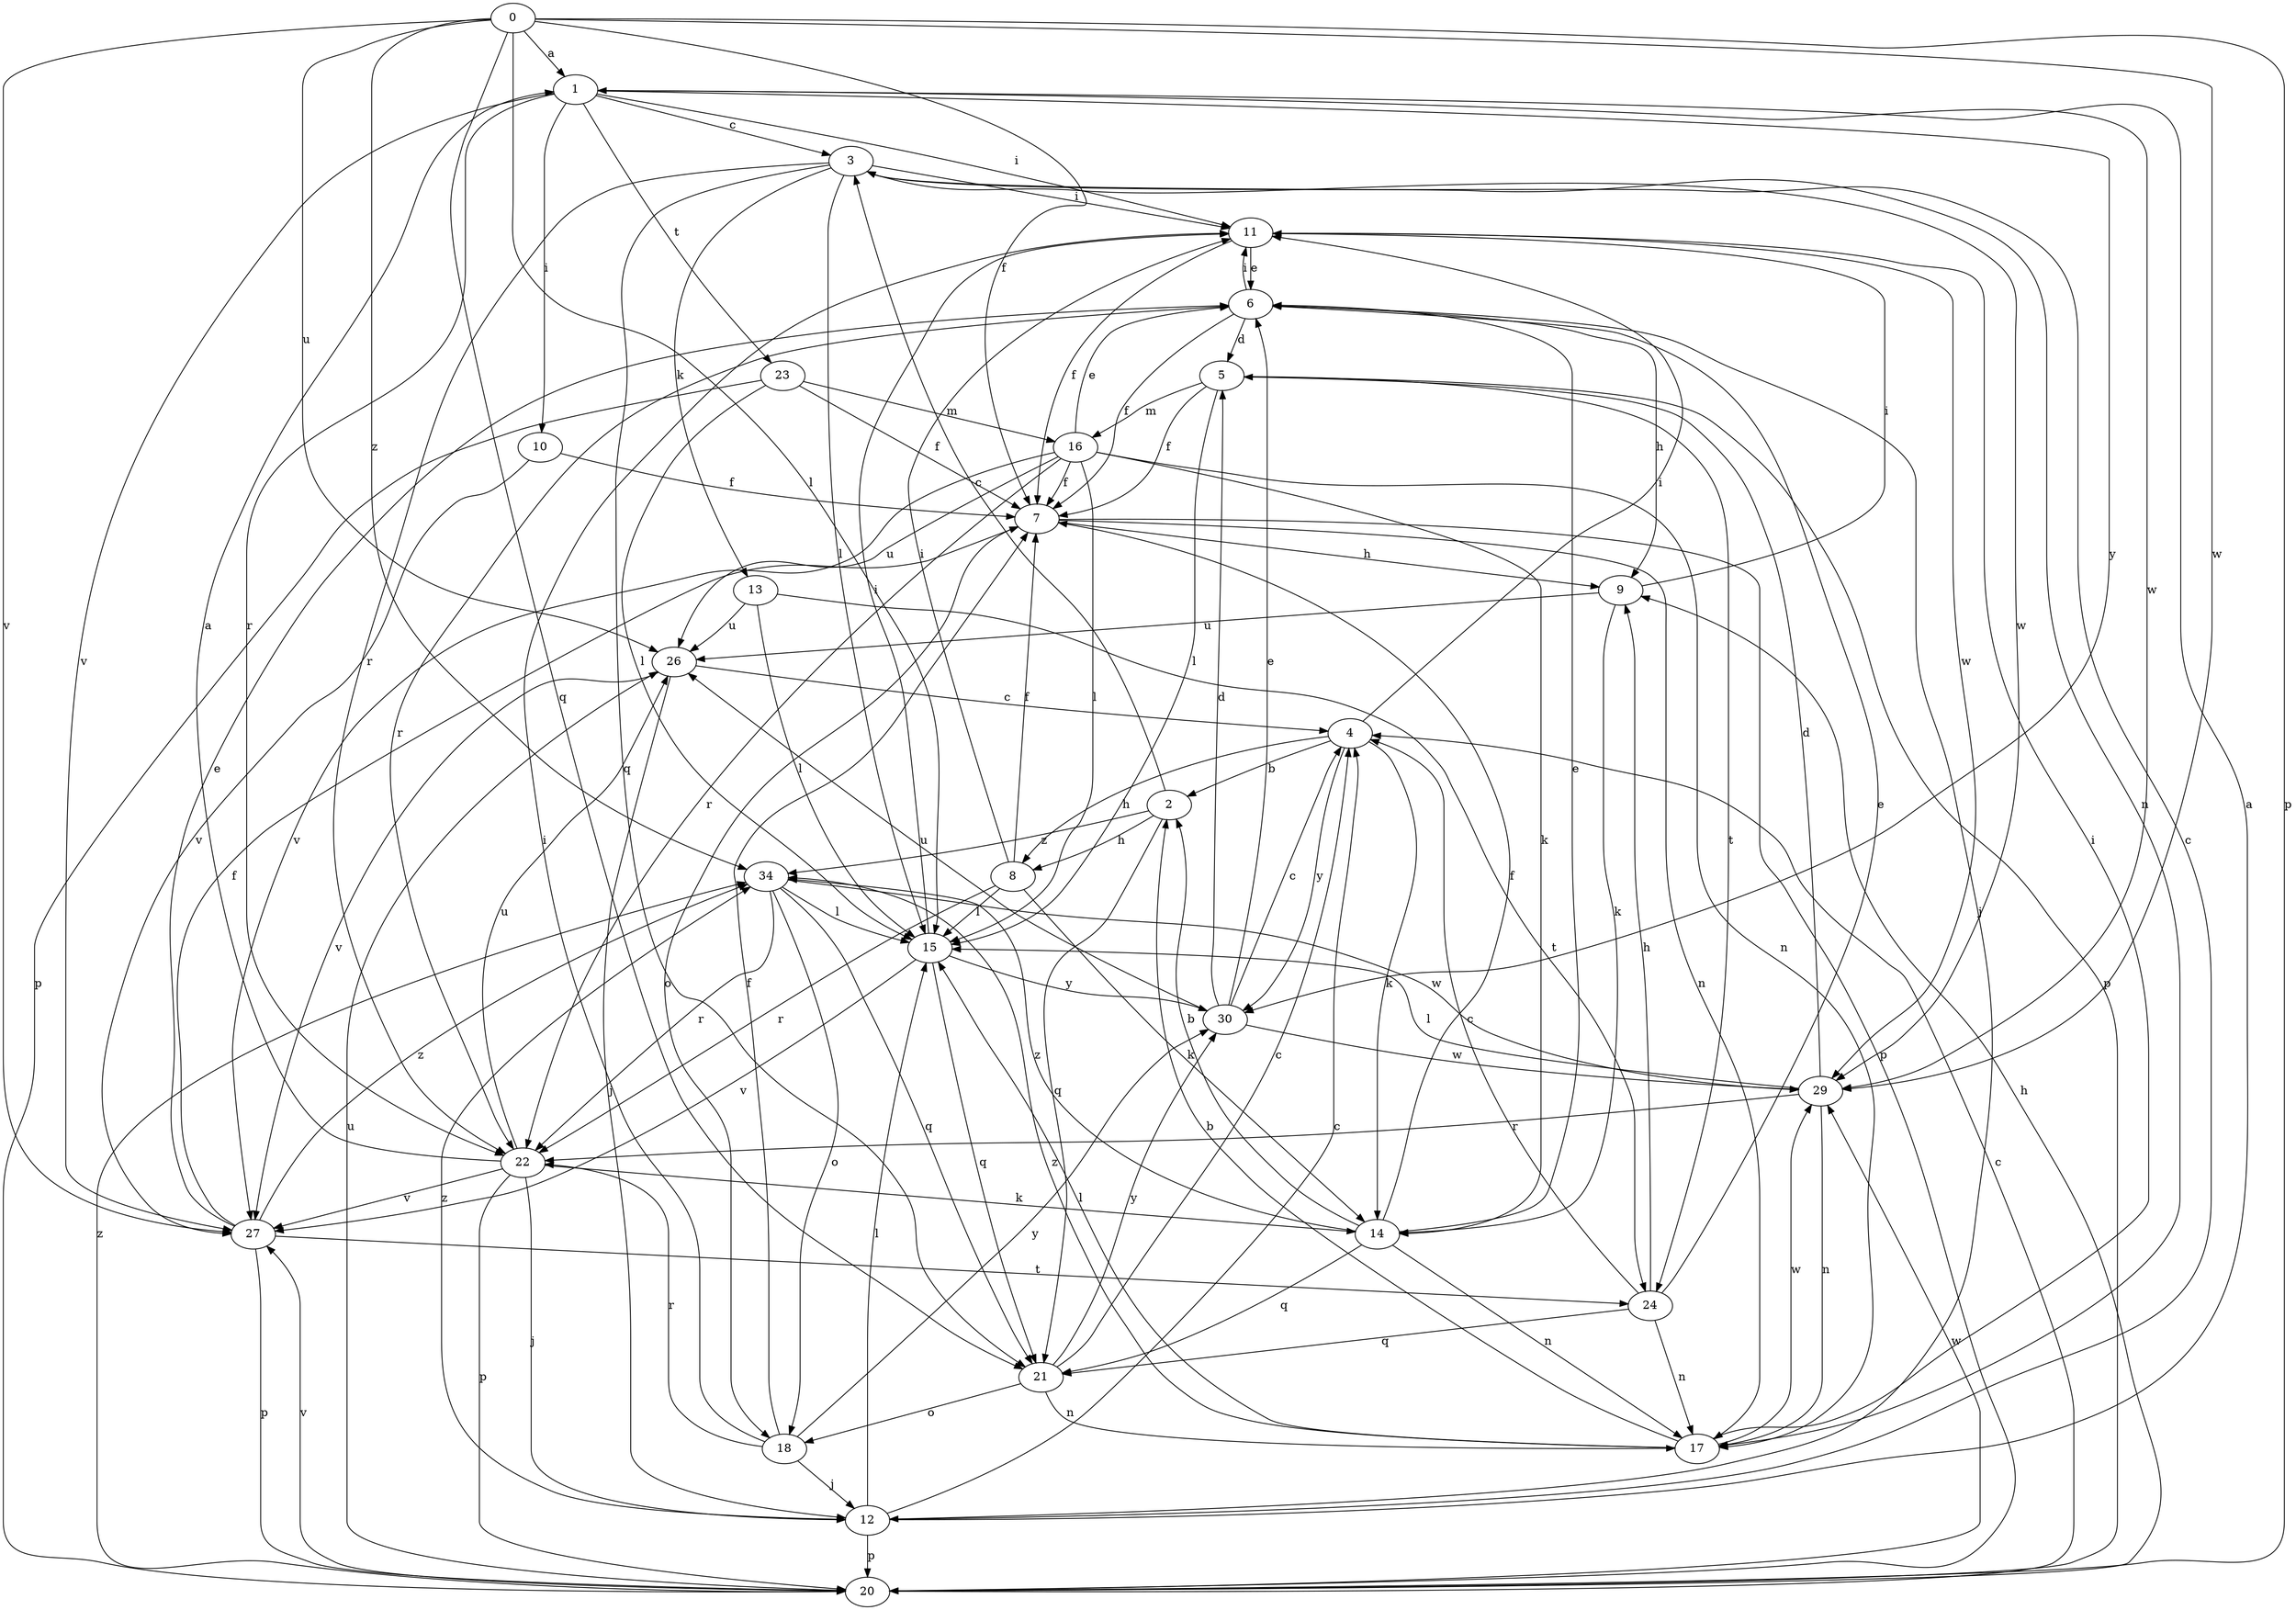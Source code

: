 strict digraph  {
0;
1;
2;
3;
4;
5;
6;
7;
8;
9;
10;
11;
12;
13;
14;
15;
16;
17;
18;
20;
21;
22;
23;
24;
26;
27;
29;
30;
34;
0 -> 1  [label=a];
0 -> 7  [label=f];
0 -> 15  [label=l];
0 -> 20  [label=p];
0 -> 21  [label=q];
0 -> 26  [label=u];
0 -> 27  [label=v];
0 -> 29  [label=w];
0 -> 34  [label=z];
1 -> 3  [label=c];
1 -> 10  [label=i];
1 -> 11  [label=i];
1 -> 22  [label=r];
1 -> 23  [label=t];
1 -> 27  [label=v];
1 -> 29  [label=w];
1 -> 30  [label=y];
2 -> 3  [label=c];
2 -> 8  [label=h];
2 -> 21  [label=q];
2 -> 34  [label=z];
3 -> 11  [label=i];
3 -> 13  [label=k];
3 -> 15  [label=l];
3 -> 17  [label=n];
3 -> 21  [label=q];
3 -> 22  [label=r];
3 -> 29  [label=w];
4 -> 2  [label=b];
4 -> 8  [label=h];
4 -> 11  [label=i];
4 -> 14  [label=k];
4 -> 30  [label=y];
5 -> 7  [label=f];
5 -> 15  [label=l];
5 -> 16  [label=m];
5 -> 20  [label=p];
5 -> 24  [label=t];
6 -> 5  [label=d];
6 -> 7  [label=f];
6 -> 9  [label=h];
6 -> 11  [label=i];
6 -> 12  [label=j];
6 -> 22  [label=r];
7 -> 9  [label=h];
7 -> 17  [label=n];
7 -> 18  [label=o];
7 -> 20  [label=p];
8 -> 7  [label=f];
8 -> 11  [label=i];
8 -> 14  [label=k];
8 -> 15  [label=l];
8 -> 22  [label=r];
9 -> 11  [label=i];
9 -> 14  [label=k];
9 -> 26  [label=u];
10 -> 7  [label=f];
10 -> 27  [label=v];
11 -> 6  [label=e];
11 -> 7  [label=f];
11 -> 29  [label=w];
12 -> 1  [label=a];
12 -> 3  [label=c];
12 -> 4  [label=c];
12 -> 15  [label=l];
12 -> 20  [label=p];
12 -> 34  [label=z];
13 -> 15  [label=l];
13 -> 24  [label=t];
13 -> 26  [label=u];
14 -> 2  [label=b];
14 -> 6  [label=e];
14 -> 7  [label=f];
14 -> 17  [label=n];
14 -> 21  [label=q];
14 -> 34  [label=z];
15 -> 11  [label=i];
15 -> 21  [label=q];
15 -> 27  [label=v];
15 -> 30  [label=y];
16 -> 6  [label=e];
16 -> 7  [label=f];
16 -> 14  [label=k];
16 -> 15  [label=l];
16 -> 17  [label=n];
16 -> 22  [label=r];
16 -> 26  [label=u];
16 -> 27  [label=v];
17 -> 2  [label=b];
17 -> 11  [label=i];
17 -> 15  [label=l];
17 -> 29  [label=w];
17 -> 34  [label=z];
18 -> 7  [label=f];
18 -> 11  [label=i];
18 -> 12  [label=j];
18 -> 22  [label=r];
18 -> 30  [label=y];
20 -> 4  [label=c];
20 -> 9  [label=h];
20 -> 26  [label=u];
20 -> 27  [label=v];
20 -> 29  [label=w];
20 -> 34  [label=z];
21 -> 4  [label=c];
21 -> 17  [label=n];
21 -> 18  [label=o];
21 -> 30  [label=y];
22 -> 1  [label=a];
22 -> 12  [label=j];
22 -> 14  [label=k];
22 -> 20  [label=p];
22 -> 26  [label=u];
22 -> 27  [label=v];
23 -> 7  [label=f];
23 -> 15  [label=l];
23 -> 16  [label=m];
23 -> 20  [label=p];
24 -> 4  [label=c];
24 -> 6  [label=e];
24 -> 9  [label=h];
24 -> 17  [label=n];
24 -> 21  [label=q];
26 -> 4  [label=c];
26 -> 12  [label=j];
26 -> 27  [label=v];
27 -> 6  [label=e];
27 -> 7  [label=f];
27 -> 20  [label=p];
27 -> 24  [label=t];
27 -> 34  [label=z];
29 -> 5  [label=d];
29 -> 15  [label=l];
29 -> 17  [label=n];
29 -> 22  [label=r];
30 -> 4  [label=c];
30 -> 5  [label=d];
30 -> 6  [label=e];
30 -> 26  [label=u];
30 -> 29  [label=w];
34 -> 15  [label=l];
34 -> 18  [label=o];
34 -> 21  [label=q];
34 -> 22  [label=r];
34 -> 29  [label=w];
}
